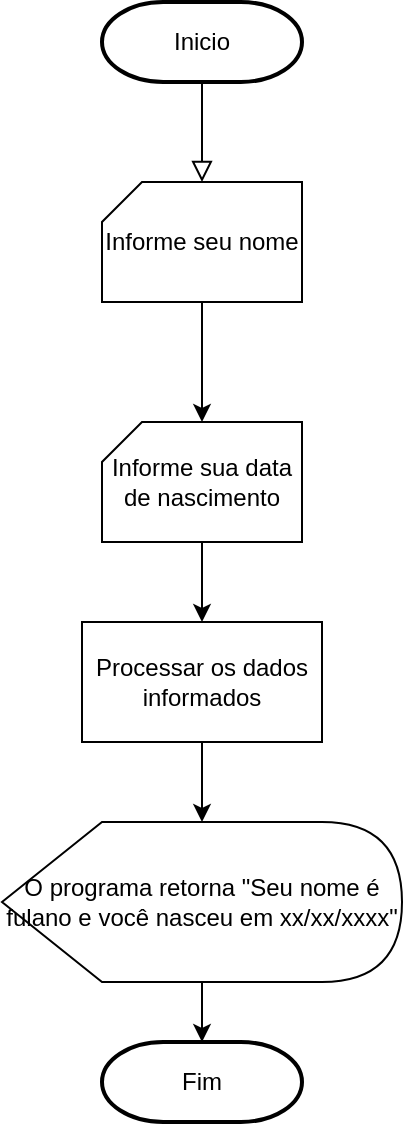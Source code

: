<mxfile version="21.7.0" type="google">
  <diagram id="C5RBs43oDa-KdzZeNtuy" name="Page-1">
    <mxGraphModel grid="1" page="1" gridSize="10" guides="1" tooltips="1" connect="1" arrows="1" fold="1" pageScale="1" pageWidth="827" pageHeight="1169" math="0" shadow="0">
      <root>
        <mxCell id="WIyWlLk6GJQsqaUBKTNV-0" />
        <mxCell id="WIyWlLk6GJQsqaUBKTNV-1" parent="WIyWlLk6GJQsqaUBKTNV-0" />
        <mxCell id="WIyWlLk6GJQsqaUBKTNV-2" value="" style="rounded=0;html=1;jettySize=auto;orthogonalLoop=1;fontSize=11;endArrow=block;endFill=0;endSize=8;strokeWidth=1;shadow=0;labelBackgroundColor=none;edgeStyle=orthogonalEdgeStyle;" edge="1" parent="WIyWlLk6GJQsqaUBKTNV-1">
          <mxGeometry relative="1" as="geometry">
            <mxPoint x="220" y="120" as="sourcePoint" />
            <mxPoint x="220" y="170" as="targetPoint" />
          </mxGeometry>
        </mxCell>
        <mxCell id="l0Z_RdXtM1-ihW3jWqQt-1" value="Inicio" style="strokeWidth=2;html=1;shape=mxgraph.flowchart.terminator;whiteSpace=wrap;" vertex="1" parent="WIyWlLk6GJQsqaUBKTNV-1">
          <mxGeometry x="170" y="80" width="100" height="40" as="geometry" />
        </mxCell>
        <mxCell id="l0Z_RdXtM1-ihW3jWqQt-2" value="Fim" style="strokeWidth=2;html=1;shape=mxgraph.flowchart.terminator;whiteSpace=wrap;" vertex="1" parent="WIyWlLk6GJQsqaUBKTNV-1">
          <mxGeometry x="170" y="600" width="100" height="40" as="geometry" />
        </mxCell>
        <mxCell id="l0Z_RdXtM1-ihW3jWqQt-5" value="" style="edgeStyle=orthogonalEdgeStyle;rounded=0;orthogonalLoop=1;jettySize=auto;html=1;" edge="1" parent="WIyWlLk6GJQsqaUBKTNV-1" source="l0Z_RdXtM1-ihW3jWqQt-3">
          <mxGeometry relative="1" as="geometry">
            <mxPoint x="220" y="290" as="targetPoint" />
          </mxGeometry>
        </mxCell>
        <mxCell id="l0Z_RdXtM1-ihW3jWqQt-3" value="Informe seu nome" style="verticalLabelPosition=middle;verticalAlign=middle;html=1;shape=card;whiteSpace=wrap;size=20;arcSize=12;labelPosition=center;align=center;" vertex="1" parent="WIyWlLk6GJQsqaUBKTNV-1">
          <mxGeometry x="170" y="170" width="100" height="60" as="geometry" />
        </mxCell>
        <mxCell id="l0Z_RdXtM1-ihW3jWqQt-8" value="" style="edgeStyle=orthogonalEdgeStyle;rounded=0;orthogonalLoop=1;jettySize=auto;html=1;" edge="1" parent="WIyWlLk6GJQsqaUBKTNV-1" source="l0Z_RdXtM1-ihW3jWqQt-6" target="l0Z_RdXtM1-ihW3jWqQt-7">
          <mxGeometry relative="1" as="geometry" />
        </mxCell>
        <mxCell id="l0Z_RdXtM1-ihW3jWqQt-6" value="Informe sua data de nascimento" style="verticalLabelPosition=middle;verticalAlign=middle;html=1;shape=card;whiteSpace=wrap;size=20;arcSize=12;labelPosition=center;align=center;" vertex="1" parent="WIyWlLk6GJQsqaUBKTNV-1">
          <mxGeometry x="170" y="290" width="100" height="60" as="geometry" />
        </mxCell>
        <mxCell id="l0Z_RdXtM1-ihW3jWqQt-11" value="" style="edgeStyle=orthogonalEdgeStyle;rounded=0;orthogonalLoop=1;jettySize=auto;html=1;" edge="1" parent="WIyWlLk6GJQsqaUBKTNV-1" source="l0Z_RdXtM1-ihW3jWqQt-7">
          <mxGeometry relative="1" as="geometry">
            <mxPoint x="220" y="490" as="targetPoint" />
          </mxGeometry>
        </mxCell>
        <mxCell id="l0Z_RdXtM1-ihW3jWqQt-7" value="Processar os dados informados" style="whiteSpace=wrap;html=1;arcSize=12;" vertex="1" parent="WIyWlLk6GJQsqaUBKTNV-1">
          <mxGeometry x="160" y="390" width="120" height="60" as="geometry" />
        </mxCell>
        <mxCell id="l0Z_RdXtM1-ihW3jWqQt-13" value="" style="edgeStyle=orthogonalEdgeStyle;rounded=0;orthogonalLoop=1;jettySize=auto;html=1;" edge="1" parent="WIyWlLk6GJQsqaUBKTNV-1" source="l0Z_RdXtM1-ihW3jWqQt-12" target="l0Z_RdXtM1-ihW3jWqQt-2">
          <mxGeometry relative="1" as="geometry" />
        </mxCell>
        <mxCell id="l0Z_RdXtM1-ihW3jWqQt-12" value="O programa retorna &quot;Seu nome é fulano e você nasceu em xx/xx/xxxx&quot;" style="shape=display;whiteSpace=wrap;html=1;" vertex="1" parent="WIyWlLk6GJQsqaUBKTNV-1">
          <mxGeometry x="120" y="490" width="200" height="80" as="geometry" />
        </mxCell>
      </root>
    </mxGraphModel>
  </diagram>
</mxfile>
